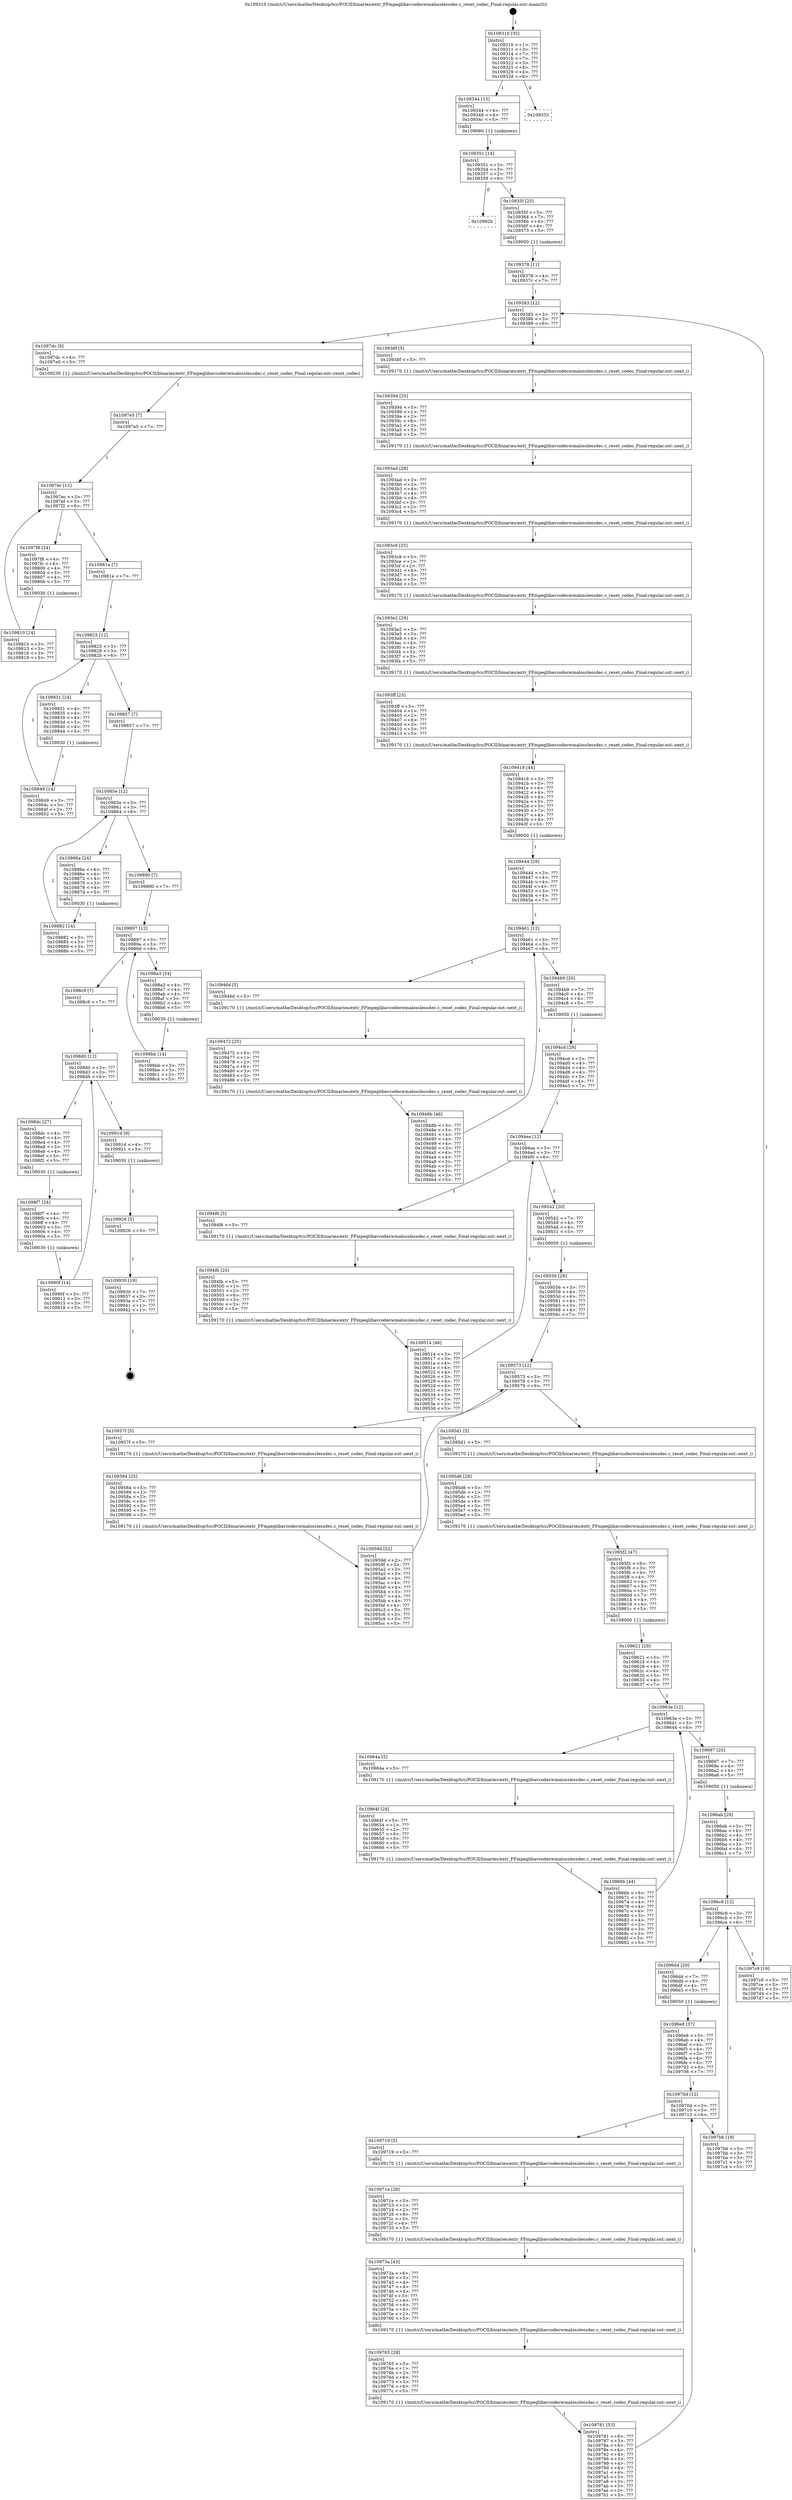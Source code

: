 digraph "0x109310" {
  label = "0x109310 (/mnt/c/Users/mathe/Desktop/tcc/POCII/binaries/extr_FFmpeglibavcodecwmalosslessdec.c_reset_codec_Final-regular.out::main(0))"
  labelloc = "t"
  node[shape=record]

  Entry [label="",width=0.3,height=0.3,shape=circle,fillcolor=black,style=filled]
  "0x109310" [label="{
     0x109310 [35]\l
     | [instrs]\l
     &nbsp;&nbsp;0x109310 \<+1\>: ???\l
     &nbsp;&nbsp;0x109311 \<+3\>: ???\l
     &nbsp;&nbsp;0x109314 \<+7\>: ???\l
     &nbsp;&nbsp;0x10931b \<+7\>: ???\l
     &nbsp;&nbsp;0x109322 \<+3\>: ???\l
     &nbsp;&nbsp;0x109325 \<+4\>: ???\l
     &nbsp;&nbsp;0x109329 \<+4\>: ???\l
     &nbsp;&nbsp;0x10932d \<+6\>: ???\l
  }"]
  "0x109344" [label="{
     0x109344 [13]\l
     | [instrs]\l
     &nbsp;&nbsp;0x109344 \<+4\>: ???\l
     &nbsp;&nbsp;0x109348 \<+4\>: ???\l
     &nbsp;&nbsp;0x10934c \<+5\>: ???\l
     | [calls]\l
     &nbsp;&nbsp;0x109060 \{1\} (unknown)\l
  }"]
  "0x109333" [label="{
     0x109333\l
  }", style=dashed]
  "0x109351" [label="{
     0x109351 [14]\l
     | [instrs]\l
     &nbsp;&nbsp;0x109351 \<+3\>: ???\l
     &nbsp;&nbsp;0x109354 \<+3\>: ???\l
     &nbsp;&nbsp;0x109357 \<+2\>: ???\l
     &nbsp;&nbsp;0x109359 \<+6\>: ???\l
  }"]
  "0x10992b" [label="{
     0x10992b\l
  }", style=dashed]
  "0x10935f" [label="{
     0x10935f [25]\l
     | [instrs]\l
     &nbsp;&nbsp;0x10935f \<+5\>: ???\l
     &nbsp;&nbsp;0x109364 \<+7\>: ???\l
     &nbsp;&nbsp;0x10936b \<+4\>: ???\l
     &nbsp;&nbsp;0x10936f \<+4\>: ???\l
     &nbsp;&nbsp;0x109373 \<+5\>: ???\l
     | [calls]\l
     &nbsp;&nbsp;0x109050 \{1\} (unknown)\l
  }"]
  Exit [label="",width=0.3,height=0.3,shape=circle,fillcolor=black,style=filled,peripheries=2]
  "0x109383" [label="{
     0x109383 [12]\l
     | [instrs]\l
     &nbsp;&nbsp;0x109383 \<+3\>: ???\l
     &nbsp;&nbsp;0x109386 \<+3\>: ???\l
     &nbsp;&nbsp;0x109389 \<+6\>: ???\l
  }"]
  "0x1097dc" [label="{
     0x1097dc [9]\l
     | [instrs]\l
     &nbsp;&nbsp;0x1097dc \<+4\>: ???\l
     &nbsp;&nbsp;0x1097e0 \<+5\>: ???\l
     | [calls]\l
     &nbsp;&nbsp;0x109230 \{1\} (/mnt/c/Users/mathe/Desktop/tcc/POCII/binaries/extr_FFmpeglibavcodecwmalosslessdec.c_reset_codec_Final-regular.out::reset_codec)\l
  }"]
  "0x10938f" [label="{
     0x10938f [5]\l
     | [instrs]\l
     &nbsp;&nbsp;0x10938f \<+5\>: ???\l
     | [calls]\l
     &nbsp;&nbsp;0x109170 \{1\} (/mnt/c/Users/mathe/Desktop/tcc/POCII/binaries/extr_FFmpeglibavcodecwmalosslessdec.c_reset_codec_Final-regular.out::next_i)\l
  }"]
  "0x109394" [label="{
     0x109394 [25]\l
     | [instrs]\l
     &nbsp;&nbsp;0x109394 \<+5\>: ???\l
     &nbsp;&nbsp;0x109399 \<+1\>: ???\l
     &nbsp;&nbsp;0x10939a \<+2\>: ???\l
     &nbsp;&nbsp;0x10939c \<+6\>: ???\l
     &nbsp;&nbsp;0x1093a2 \<+3\>: ???\l
     &nbsp;&nbsp;0x1093a5 \<+3\>: ???\l
     &nbsp;&nbsp;0x1093a8 \<+5\>: ???\l
     | [calls]\l
     &nbsp;&nbsp;0x109170 \{1\} (/mnt/c/Users/mathe/Desktop/tcc/POCII/binaries/extr_FFmpeglibavcodecwmalosslessdec.c_reset_codec_Final-regular.out::next_i)\l
  }"]
  "0x1093ad" [label="{
     0x1093ad [28]\l
     | [instrs]\l
     &nbsp;&nbsp;0x1093ad \<+3\>: ???\l
     &nbsp;&nbsp;0x1093b0 \<+3\>: ???\l
     &nbsp;&nbsp;0x1093b3 \<+4\>: ???\l
     &nbsp;&nbsp;0x1093b7 \<+4\>: ???\l
     &nbsp;&nbsp;0x1093bb \<+4\>: ???\l
     &nbsp;&nbsp;0x1093bf \<+3\>: ???\l
     &nbsp;&nbsp;0x1093c2 \<+2\>: ???\l
     &nbsp;&nbsp;0x1093c4 \<+5\>: ???\l
     | [calls]\l
     &nbsp;&nbsp;0x109170 \{1\} (/mnt/c/Users/mathe/Desktop/tcc/POCII/binaries/extr_FFmpeglibavcodecwmalosslessdec.c_reset_codec_Final-regular.out::next_i)\l
  }"]
  "0x1093c9" [label="{
     0x1093c9 [25]\l
     | [instrs]\l
     &nbsp;&nbsp;0x1093c9 \<+5\>: ???\l
     &nbsp;&nbsp;0x1093ce \<+1\>: ???\l
     &nbsp;&nbsp;0x1093cf \<+2\>: ???\l
     &nbsp;&nbsp;0x1093d1 \<+6\>: ???\l
     &nbsp;&nbsp;0x1093d7 \<+3\>: ???\l
     &nbsp;&nbsp;0x1093da \<+3\>: ???\l
     &nbsp;&nbsp;0x1093dd \<+5\>: ???\l
     | [calls]\l
     &nbsp;&nbsp;0x109170 \{1\} (/mnt/c/Users/mathe/Desktop/tcc/POCII/binaries/extr_FFmpeglibavcodecwmalosslessdec.c_reset_codec_Final-regular.out::next_i)\l
  }"]
  "0x1093e2" [label="{
     0x1093e2 [29]\l
     | [instrs]\l
     &nbsp;&nbsp;0x1093e2 \<+3\>: ???\l
     &nbsp;&nbsp;0x1093e5 \<+3\>: ???\l
     &nbsp;&nbsp;0x1093e8 \<+4\>: ???\l
     &nbsp;&nbsp;0x1093ec \<+4\>: ???\l
     &nbsp;&nbsp;0x1093f0 \<+4\>: ???\l
     &nbsp;&nbsp;0x1093f4 \<+3\>: ???\l
     &nbsp;&nbsp;0x1093f7 \<+3\>: ???\l
     &nbsp;&nbsp;0x1093fa \<+5\>: ???\l
     | [calls]\l
     &nbsp;&nbsp;0x109170 \{1\} (/mnt/c/Users/mathe/Desktop/tcc/POCII/binaries/extr_FFmpeglibavcodecwmalosslessdec.c_reset_codec_Final-regular.out::next_i)\l
  }"]
  "0x1093ff" [label="{
     0x1093ff [25]\l
     | [instrs]\l
     &nbsp;&nbsp;0x1093ff \<+5\>: ???\l
     &nbsp;&nbsp;0x109404 \<+1\>: ???\l
     &nbsp;&nbsp;0x109405 \<+2\>: ???\l
     &nbsp;&nbsp;0x109407 \<+6\>: ???\l
     &nbsp;&nbsp;0x10940d \<+3\>: ???\l
     &nbsp;&nbsp;0x109410 \<+3\>: ???\l
     &nbsp;&nbsp;0x109413 \<+5\>: ???\l
     | [calls]\l
     &nbsp;&nbsp;0x109170 \{1\} (/mnt/c/Users/mathe/Desktop/tcc/POCII/binaries/extr_FFmpeglibavcodecwmalosslessdec.c_reset_codec_Final-regular.out::next_i)\l
  }"]
  "0x109418" [label="{
     0x109418 [44]\l
     | [instrs]\l
     &nbsp;&nbsp;0x109418 \<+3\>: ???\l
     &nbsp;&nbsp;0x10941b \<+3\>: ???\l
     &nbsp;&nbsp;0x10941e \<+4\>: ???\l
     &nbsp;&nbsp;0x109422 \<+4\>: ???\l
     &nbsp;&nbsp;0x109426 \<+4\>: ???\l
     &nbsp;&nbsp;0x10942a \<+3\>: ???\l
     &nbsp;&nbsp;0x10942d \<+3\>: ???\l
     &nbsp;&nbsp;0x109430 \<+7\>: ???\l
     &nbsp;&nbsp;0x109437 \<+4\>: ???\l
     &nbsp;&nbsp;0x10943b \<+4\>: ???\l
     &nbsp;&nbsp;0x10943f \<+5\>: ???\l
     | [calls]\l
     &nbsp;&nbsp;0x109050 \{1\} (unknown)\l
  }"]
  "0x109461" [label="{
     0x109461 [12]\l
     | [instrs]\l
     &nbsp;&nbsp;0x109461 \<+3\>: ???\l
     &nbsp;&nbsp;0x109464 \<+3\>: ???\l
     &nbsp;&nbsp;0x109467 \<+6\>: ???\l
  }"]
  "0x1094b9" [label="{
     0x1094b9 [20]\l
     | [instrs]\l
     &nbsp;&nbsp;0x1094b9 \<+7\>: ???\l
     &nbsp;&nbsp;0x1094c0 \<+4\>: ???\l
     &nbsp;&nbsp;0x1094c4 \<+4\>: ???\l
     &nbsp;&nbsp;0x1094c8 \<+5\>: ???\l
     | [calls]\l
     &nbsp;&nbsp;0x109050 \{1\} (unknown)\l
  }"]
  "0x10946d" [label="{
     0x10946d [5]\l
     | [instrs]\l
     &nbsp;&nbsp;0x10946d \<+5\>: ???\l
     | [calls]\l
     &nbsp;&nbsp;0x109170 \{1\} (/mnt/c/Users/mathe/Desktop/tcc/POCII/binaries/extr_FFmpeglibavcodecwmalosslessdec.c_reset_codec_Final-regular.out::next_i)\l
  }"]
  "0x109472" [label="{
     0x109472 [25]\l
     | [instrs]\l
     &nbsp;&nbsp;0x109472 \<+5\>: ???\l
     &nbsp;&nbsp;0x109477 \<+1\>: ???\l
     &nbsp;&nbsp;0x109478 \<+2\>: ???\l
     &nbsp;&nbsp;0x10947a \<+6\>: ???\l
     &nbsp;&nbsp;0x109480 \<+3\>: ???\l
     &nbsp;&nbsp;0x109483 \<+3\>: ???\l
     &nbsp;&nbsp;0x109486 \<+5\>: ???\l
     | [calls]\l
     &nbsp;&nbsp;0x109170 \{1\} (/mnt/c/Users/mathe/Desktop/tcc/POCII/binaries/extr_FFmpeglibavcodecwmalosslessdec.c_reset_codec_Final-regular.out::next_i)\l
  }"]
  "0x10948b" [label="{
     0x10948b [46]\l
     | [instrs]\l
     &nbsp;&nbsp;0x10948b \<+3\>: ???\l
     &nbsp;&nbsp;0x10948e \<+3\>: ???\l
     &nbsp;&nbsp;0x109491 \<+4\>: ???\l
     &nbsp;&nbsp;0x109495 \<+4\>: ???\l
     &nbsp;&nbsp;0x109499 \<+4\>: ???\l
     &nbsp;&nbsp;0x10949d \<+3\>: ???\l
     &nbsp;&nbsp;0x1094a0 \<+4\>: ???\l
     &nbsp;&nbsp;0x1094a4 \<+4\>: ???\l
     &nbsp;&nbsp;0x1094a8 \<+3\>: ???\l
     &nbsp;&nbsp;0x1094ab \<+3\>: ???\l
     &nbsp;&nbsp;0x1094ae \<+3\>: ???\l
     &nbsp;&nbsp;0x1094b1 \<+3\>: ???\l
     &nbsp;&nbsp;0x1094b4 \<+5\>: ???\l
  }"]
  "0x109444" [label="{
     0x109444 [29]\l
     | [instrs]\l
     &nbsp;&nbsp;0x109444 \<+3\>: ???\l
     &nbsp;&nbsp;0x109447 \<+4\>: ???\l
     &nbsp;&nbsp;0x10944b \<+4\>: ???\l
     &nbsp;&nbsp;0x10944f \<+4\>: ???\l
     &nbsp;&nbsp;0x109453 \<+3\>: ???\l
     &nbsp;&nbsp;0x109456 \<+4\>: ???\l
     &nbsp;&nbsp;0x10945a \<+7\>: ???\l
  }"]
  "0x1094ea" [label="{
     0x1094ea [12]\l
     | [instrs]\l
     &nbsp;&nbsp;0x1094ea \<+3\>: ???\l
     &nbsp;&nbsp;0x1094ed \<+3\>: ???\l
     &nbsp;&nbsp;0x1094f0 \<+6\>: ???\l
  }"]
  "0x109542" [label="{
     0x109542 [20]\l
     | [instrs]\l
     &nbsp;&nbsp;0x109542 \<+7\>: ???\l
     &nbsp;&nbsp;0x109549 \<+4\>: ???\l
     &nbsp;&nbsp;0x10954d \<+4\>: ???\l
     &nbsp;&nbsp;0x109551 \<+5\>: ???\l
     | [calls]\l
     &nbsp;&nbsp;0x109050 \{1\} (unknown)\l
  }"]
  "0x1094f6" [label="{
     0x1094f6 [5]\l
     | [instrs]\l
     &nbsp;&nbsp;0x1094f6 \<+5\>: ???\l
     | [calls]\l
     &nbsp;&nbsp;0x109170 \{1\} (/mnt/c/Users/mathe/Desktop/tcc/POCII/binaries/extr_FFmpeglibavcodecwmalosslessdec.c_reset_codec_Final-regular.out::next_i)\l
  }"]
  "0x1094fb" [label="{
     0x1094fb [25]\l
     | [instrs]\l
     &nbsp;&nbsp;0x1094fb \<+5\>: ???\l
     &nbsp;&nbsp;0x109500 \<+1\>: ???\l
     &nbsp;&nbsp;0x109501 \<+2\>: ???\l
     &nbsp;&nbsp;0x109503 \<+6\>: ???\l
     &nbsp;&nbsp;0x109509 \<+3\>: ???\l
     &nbsp;&nbsp;0x10950c \<+3\>: ???\l
     &nbsp;&nbsp;0x10950f \<+5\>: ???\l
     | [calls]\l
     &nbsp;&nbsp;0x109170 \{1\} (/mnt/c/Users/mathe/Desktop/tcc/POCII/binaries/extr_FFmpeglibavcodecwmalosslessdec.c_reset_codec_Final-regular.out::next_i)\l
  }"]
  "0x109514" [label="{
     0x109514 [46]\l
     | [instrs]\l
     &nbsp;&nbsp;0x109514 \<+3\>: ???\l
     &nbsp;&nbsp;0x109517 \<+3\>: ???\l
     &nbsp;&nbsp;0x10951a \<+4\>: ???\l
     &nbsp;&nbsp;0x10951e \<+4\>: ???\l
     &nbsp;&nbsp;0x109522 \<+4\>: ???\l
     &nbsp;&nbsp;0x109526 \<+3\>: ???\l
     &nbsp;&nbsp;0x109529 \<+4\>: ???\l
     &nbsp;&nbsp;0x10952d \<+4\>: ???\l
     &nbsp;&nbsp;0x109531 \<+3\>: ???\l
     &nbsp;&nbsp;0x109534 \<+3\>: ???\l
     &nbsp;&nbsp;0x109537 \<+3\>: ???\l
     &nbsp;&nbsp;0x10953a \<+3\>: ???\l
     &nbsp;&nbsp;0x10953d \<+5\>: ???\l
  }"]
  "0x1094cd" [label="{
     0x1094cd [29]\l
     | [instrs]\l
     &nbsp;&nbsp;0x1094cd \<+3\>: ???\l
     &nbsp;&nbsp;0x1094d0 \<+4\>: ???\l
     &nbsp;&nbsp;0x1094d4 \<+4\>: ???\l
     &nbsp;&nbsp;0x1094d8 \<+4\>: ???\l
     &nbsp;&nbsp;0x1094dc \<+3\>: ???\l
     &nbsp;&nbsp;0x1094df \<+4\>: ???\l
     &nbsp;&nbsp;0x1094e3 \<+7\>: ???\l
  }"]
  "0x109573" [label="{
     0x109573 [12]\l
     | [instrs]\l
     &nbsp;&nbsp;0x109573 \<+3\>: ???\l
     &nbsp;&nbsp;0x109576 \<+3\>: ???\l
     &nbsp;&nbsp;0x109579 \<+6\>: ???\l
  }"]
  "0x1095d1" [label="{
     0x1095d1 [5]\l
     | [instrs]\l
     &nbsp;&nbsp;0x1095d1 \<+5\>: ???\l
     | [calls]\l
     &nbsp;&nbsp;0x109170 \{1\} (/mnt/c/Users/mathe/Desktop/tcc/POCII/binaries/extr_FFmpeglibavcodecwmalosslessdec.c_reset_codec_Final-regular.out::next_i)\l
  }"]
  "0x10957f" [label="{
     0x10957f [5]\l
     | [instrs]\l
     &nbsp;&nbsp;0x10957f \<+5\>: ???\l
     | [calls]\l
     &nbsp;&nbsp;0x109170 \{1\} (/mnt/c/Users/mathe/Desktop/tcc/POCII/binaries/extr_FFmpeglibavcodecwmalosslessdec.c_reset_codec_Final-regular.out::next_i)\l
  }"]
  "0x109584" [label="{
     0x109584 [25]\l
     | [instrs]\l
     &nbsp;&nbsp;0x109584 \<+5\>: ???\l
     &nbsp;&nbsp;0x109589 \<+1\>: ???\l
     &nbsp;&nbsp;0x10958a \<+2\>: ???\l
     &nbsp;&nbsp;0x10958c \<+6\>: ???\l
     &nbsp;&nbsp;0x109592 \<+3\>: ???\l
     &nbsp;&nbsp;0x109595 \<+3\>: ???\l
     &nbsp;&nbsp;0x109598 \<+5\>: ???\l
     | [calls]\l
     &nbsp;&nbsp;0x109170 \{1\} (/mnt/c/Users/mathe/Desktop/tcc/POCII/binaries/extr_FFmpeglibavcodecwmalosslessdec.c_reset_codec_Final-regular.out::next_i)\l
  }"]
  "0x10959d" [label="{
     0x10959d [52]\l
     | [instrs]\l
     &nbsp;&nbsp;0x10959d \<+2\>: ???\l
     &nbsp;&nbsp;0x10959f \<+3\>: ???\l
     &nbsp;&nbsp;0x1095a2 \<+3\>: ???\l
     &nbsp;&nbsp;0x1095a5 \<+3\>: ???\l
     &nbsp;&nbsp;0x1095a8 \<+4\>: ???\l
     &nbsp;&nbsp;0x1095ac \<+4\>: ???\l
     &nbsp;&nbsp;0x1095b0 \<+4\>: ???\l
     &nbsp;&nbsp;0x1095b4 \<+3\>: ???\l
     &nbsp;&nbsp;0x1095b7 \<+4\>: ???\l
     &nbsp;&nbsp;0x1095bb \<+4\>: ???\l
     &nbsp;&nbsp;0x1095bf \<+4\>: ???\l
     &nbsp;&nbsp;0x1095c3 \<+3\>: ???\l
     &nbsp;&nbsp;0x1095c6 \<+3\>: ???\l
     &nbsp;&nbsp;0x1095c9 \<+3\>: ???\l
     &nbsp;&nbsp;0x1095cc \<+5\>: ???\l
  }"]
  "0x109556" [label="{
     0x109556 [29]\l
     | [instrs]\l
     &nbsp;&nbsp;0x109556 \<+3\>: ???\l
     &nbsp;&nbsp;0x109559 \<+4\>: ???\l
     &nbsp;&nbsp;0x10955d \<+4\>: ???\l
     &nbsp;&nbsp;0x109561 \<+4\>: ???\l
     &nbsp;&nbsp;0x109565 \<+3\>: ???\l
     &nbsp;&nbsp;0x109568 \<+4\>: ???\l
     &nbsp;&nbsp;0x10956c \<+7\>: ???\l
  }"]
  "0x1095d6" [label="{
     0x1095d6 [28]\l
     | [instrs]\l
     &nbsp;&nbsp;0x1095d6 \<+5\>: ???\l
     &nbsp;&nbsp;0x1095db \<+1\>: ???\l
     &nbsp;&nbsp;0x1095dc \<+2\>: ???\l
     &nbsp;&nbsp;0x1095de \<+6\>: ???\l
     &nbsp;&nbsp;0x1095e4 \<+3\>: ???\l
     &nbsp;&nbsp;0x1095e7 \<+6\>: ???\l
     &nbsp;&nbsp;0x1095ed \<+5\>: ???\l
     | [calls]\l
     &nbsp;&nbsp;0x109170 \{1\} (/mnt/c/Users/mathe/Desktop/tcc/POCII/binaries/extr_FFmpeglibavcodecwmalosslessdec.c_reset_codec_Final-regular.out::next_i)\l
  }"]
  "0x1095f2" [label="{
     0x1095f2 [47]\l
     | [instrs]\l
     &nbsp;&nbsp;0x1095f2 \<+6\>: ???\l
     &nbsp;&nbsp;0x1095f8 \<+3\>: ???\l
     &nbsp;&nbsp;0x1095fb \<+4\>: ???\l
     &nbsp;&nbsp;0x1095ff \<+4\>: ???\l
     &nbsp;&nbsp;0x109603 \<+4\>: ???\l
     &nbsp;&nbsp;0x109607 \<+3\>: ???\l
     &nbsp;&nbsp;0x10960a \<+3\>: ???\l
     &nbsp;&nbsp;0x10960d \<+7\>: ???\l
     &nbsp;&nbsp;0x109614 \<+4\>: ???\l
     &nbsp;&nbsp;0x109618 \<+4\>: ???\l
     &nbsp;&nbsp;0x10961c \<+5\>: ???\l
     | [calls]\l
     &nbsp;&nbsp;0x109050 \{1\} (unknown)\l
  }"]
  "0x10963e" [label="{
     0x10963e [12]\l
     | [instrs]\l
     &nbsp;&nbsp;0x10963e \<+3\>: ???\l
     &nbsp;&nbsp;0x109641 \<+3\>: ???\l
     &nbsp;&nbsp;0x109644 \<+6\>: ???\l
  }"]
  "0x109697" [label="{
     0x109697 [20]\l
     | [instrs]\l
     &nbsp;&nbsp;0x109697 \<+7\>: ???\l
     &nbsp;&nbsp;0x10969e \<+4\>: ???\l
     &nbsp;&nbsp;0x1096a2 \<+4\>: ???\l
     &nbsp;&nbsp;0x1096a6 \<+5\>: ???\l
     | [calls]\l
     &nbsp;&nbsp;0x109050 \{1\} (unknown)\l
  }"]
  "0x10964a" [label="{
     0x10964a [5]\l
     | [instrs]\l
     &nbsp;&nbsp;0x10964a \<+5\>: ???\l
     | [calls]\l
     &nbsp;&nbsp;0x109170 \{1\} (/mnt/c/Users/mathe/Desktop/tcc/POCII/binaries/extr_FFmpeglibavcodecwmalosslessdec.c_reset_codec_Final-regular.out::next_i)\l
  }"]
  "0x10964f" [label="{
     0x10964f [28]\l
     | [instrs]\l
     &nbsp;&nbsp;0x10964f \<+5\>: ???\l
     &nbsp;&nbsp;0x109654 \<+1\>: ???\l
     &nbsp;&nbsp;0x109655 \<+2\>: ???\l
     &nbsp;&nbsp;0x109657 \<+6\>: ???\l
     &nbsp;&nbsp;0x10965d \<+3\>: ???\l
     &nbsp;&nbsp;0x109660 \<+6\>: ???\l
     &nbsp;&nbsp;0x109666 \<+5\>: ???\l
     | [calls]\l
     &nbsp;&nbsp;0x109170 \{1\} (/mnt/c/Users/mathe/Desktop/tcc/POCII/binaries/extr_FFmpeglibavcodecwmalosslessdec.c_reset_codec_Final-regular.out::next_i)\l
  }"]
  "0x10966b" [label="{
     0x10966b [44]\l
     | [instrs]\l
     &nbsp;&nbsp;0x10966b \<+6\>: ???\l
     &nbsp;&nbsp;0x109671 \<+3\>: ???\l
     &nbsp;&nbsp;0x109674 \<+4\>: ???\l
     &nbsp;&nbsp;0x109678 \<+4\>: ???\l
     &nbsp;&nbsp;0x10967c \<+4\>: ???\l
     &nbsp;&nbsp;0x109680 \<+3\>: ???\l
     &nbsp;&nbsp;0x109683 \<+4\>: ???\l
     &nbsp;&nbsp;0x109687 \<+2\>: ???\l
     &nbsp;&nbsp;0x109689 \<+3\>: ???\l
     &nbsp;&nbsp;0x10968c \<+3\>: ???\l
     &nbsp;&nbsp;0x10968f \<+3\>: ???\l
     &nbsp;&nbsp;0x109692 \<+5\>: ???\l
  }"]
  "0x109621" [label="{
     0x109621 [29]\l
     | [instrs]\l
     &nbsp;&nbsp;0x109621 \<+3\>: ???\l
     &nbsp;&nbsp;0x109624 \<+4\>: ???\l
     &nbsp;&nbsp;0x109628 \<+4\>: ???\l
     &nbsp;&nbsp;0x10962c \<+4\>: ???\l
     &nbsp;&nbsp;0x109630 \<+3\>: ???\l
     &nbsp;&nbsp;0x109633 \<+4\>: ???\l
     &nbsp;&nbsp;0x109637 \<+7\>: ???\l
  }"]
  "0x1096c8" [label="{
     0x1096c8 [12]\l
     | [instrs]\l
     &nbsp;&nbsp;0x1096c8 \<+3\>: ???\l
     &nbsp;&nbsp;0x1096cb \<+3\>: ???\l
     &nbsp;&nbsp;0x1096ce \<+6\>: ???\l
  }"]
  "0x1097c9" [label="{
     0x1097c9 [19]\l
     | [instrs]\l
     &nbsp;&nbsp;0x1097c9 \<+5\>: ???\l
     &nbsp;&nbsp;0x1097ce \<+3\>: ???\l
     &nbsp;&nbsp;0x1097d1 \<+3\>: ???\l
     &nbsp;&nbsp;0x1097d4 \<+3\>: ???\l
     &nbsp;&nbsp;0x1097d7 \<+5\>: ???\l
  }"]
  "0x1096d4" [label="{
     0x1096d4 [20]\l
     | [instrs]\l
     &nbsp;&nbsp;0x1096d4 \<+7\>: ???\l
     &nbsp;&nbsp;0x1096db \<+4\>: ???\l
     &nbsp;&nbsp;0x1096df \<+4\>: ???\l
     &nbsp;&nbsp;0x1096e3 \<+5\>: ???\l
     | [calls]\l
     &nbsp;&nbsp;0x109050 \{1\} (unknown)\l
  }"]
  "0x10970d" [label="{
     0x10970d [12]\l
     | [instrs]\l
     &nbsp;&nbsp;0x10970d \<+3\>: ???\l
     &nbsp;&nbsp;0x109710 \<+3\>: ???\l
     &nbsp;&nbsp;0x109713 \<+6\>: ???\l
  }"]
  "0x1097b6" [label="{
     0x1097b6 [19]\l
     | [instrs]\l
     &nbsp;&nbsp;0x1097b6 \<+5\>: ???\l
     &nbsp;&nbsp;0x1097bb \<+3\>: ???\l
     &nbsp;&nbsp;0x1097be \<+3\>: ???\l
     &nbsp;&nbsp;0x1097c1 \<+3\>: ???\l
     &nbsp;&nbsp;0x1097c4 \<+5\>: ???\l
  }"]
  "0x109719" [label="{
     0x109719 [5]\l
     | [instrs]\l
     &nbsp;&nbsp;0x109719 \<+5\>: ???\l
     | [calls]\l
     &nbsp;&nbsp;0x109170 \{1\} (/mnt/c/Users/mathe/Desktop/tcc/POCII/binaries/extr_FFmpeglibavcodecwmalosslessdec.c_reset_codec_Final-regular.out::next_i)\l
  }"]
  "0x10971e" [label="{
     0x10971e [28]\l
     | [instrs]\l
     &nbsp;&nbsp;0x10971e \<+5\>: ???\l
     &nbsp;&nbsp;0x109723 \<+1\>: ???\l
     &nbsp;&nbsp;0x109724 \<+2\>: ???\l
     &nbsp;&nbsp;0x109726 \<+6\>: ???\l
     &nbsp;&nbsp;0x10972c \<+3\>: ???\l
     &nbsp;&nbsp;0x10972f \<+6\>: ???\l
     &nbsp;&nbsp;0x109735 \<+5\>: ???\l
     | [calls]\l
     &nbsp;&nbsp;0x109170 \{1\} (/mnt/c/Users/mathe/Desktop/tcc/POCII/binaries/extr_FFmpeglibavcodecwmalosslessdec.c_reset_codec_Final-regular.out::next_i)\l
  }"]
  "0x10973a" [label="{
     0x10973a [43]\l
     | [instrs]\l
     &nbsp;&nbsp;0x10973a \<+6\>: ???\l
     &nbsp;&nbsp;0x109740 \<+3\>: ???\l
     &nbsp;&nbsp;0x109743 \<+4\>: ???\l
     &nbsp;&nbsp;0x109747 \<+4\>: ???\l
     &nbsp;&nbsp;0x10974b \<+4\>: ???\l
     &nbsp;&nbsp;0x10974f \<+3\>: ???\l
     &nbsp;&nbsp;0x109752 \<+4\>: ???\l
     &nbsp;&nbsp;0x109756 \<+4\>: ???\l
     &nbsp;&nbsp;0x10975a \<+4\>: ???\l
     &nbsp;&nbsp;0x10975e \<+2\>: ???\l
     &nbsp;&nbsp;0x109760 \<+5\>: ???\l
     | [calls]\l
     &nbsp;&nbsp;0x109170 \{1\} (/mnt/c/Users/mathe/Desktop/tcc/POCII/binaries/extr_FFmpeglibavcodecwmalosslessdec.c_reset_codec_Final-regular.out::next_i)\l
  }"]
  "0x109765" [label="{
     0x109765 [28]\l
     | [instrs]\l
     &nbsp;&nbsp;0x109765 \<+5\>: ???\l
     &nbsp;&nbsp;0x10976a \<+1\>: ???\l
     &nbsp;&nbsp;0x10976b \<+2\>: ???\l
     &nbsp;&nbsp;0x10976d \<+6\>: ???\l
     &nbsp;&nbsp;0x109773 \<+3\>: ???\l
     &nbsp;&nbsp;0x109776 \<+6\>: ???\l
     &nbsp;&nbsp;0x10977c \<+5\>: ???\l
     | [calls]\l
     &nbsp;&nbsp;0x109170 \{1\} (/mnt/c/Users/mathe/Desktop/tcc/POCII/binaries/extr_FFmpeglibavcodecwmalosslessdec.c_reset_codec_Final-regular.out::next_i)\l
  }"]
  "0x109781" [label="{
     0x109781 [53]\l
     | [instrs]\l
     &nbsp;&nbsp;0x109781 \<+6\>: ???\l
     &nbsp;&nbsp;0x109787 \<+3\>: ???\l
     &nbsp;&nbsp;0x10978a \<+4\>: ???\l
     &nbsp;&nbsp;0x10978e \<+4\>: ???\l
     &nbsp;&nbsp;0x109792 \<+4\>: ???\l
     &nbsp;&nbsp;0x109796 \<+3\>: ???\l
     &nbsp;&nbsp;0x109799 \<+4\>: ???\l
     &nbsp;&nbsp;0x10979d \<+4\>: ???\l
     &nbsp;&nbsp;0x1097a1 \<+4\>: ???\l
     &nbsp;&nbsp;0x1097a5 \<+3\>: ???\l
     &nbsp;&nbsp;0x1097a8 \<+3\>: ???\l
     &nbsp;&nbsp;0x1097ab \<+3\>: ???\l
     &nbsp;&nbsp;0x1097ae \<+3\>: ???\l
     &nbsp;&nbsp;0x1097b1 \<+5\>: ???\l
  }"]
  "0x1096e8" [label="{
     0x1096e8 [37]\l
     | [instrs]\l
     &nbsp;&nbsp;0x1096e8 \<+3\>: ???\l
     &nbsp;&nbsp;0x1096eb \<+4\>: ???\l
     &nbsp;&nbsp;0x1096ef \<+4\>: ???\l
     &nbsp;&nbsp;0x1096f3 \<+4\>: ???\l
     &nbsp;&nbsp;0x1096f7 \<+3\>: ???\l
     &nbsp;&nbsp;0x1096fa \<+4\>: ???\l
     &nbsp;&nbsp;0x1096fe \<+4\>: ???\l
     &nbsp;&nbsp;0x109702 \<+4\>: ???\l
     &nbsp;&nbsp;0x109706 \<+7\>: ???\l
  }"]
  "0x109930" [label="{
     0x109930 [19]\l
     | [instrs]\l
     &nbsp;&nbsp;0x109930 \<+7\>: ???\l
     &nbsp;&nbsp;0x109937 \<+3\>: ???\l
     &nbsp;&nbsp;0x10993a \<+7\>: ???\l
     &nbsp;&nbsp;0x109941 \<+1\>: ???\l
     &nbsp;&nbsp;0x109942 \<+1\>: ???\l
  }"]
  "0x1096ab" [label="{
     0x1096ab [29]\l
     | [instrs]\l
     &nbsp;&nbsp;0x1096ab \<+3\>: ???\l
     &nbsp;&nbsp;0x1096ae \<+4\>: ???\l
     &nbsp;&nbsp;0x1096b2 \<+4\>: ???\l
     &nbsp;&nbsp;0x1096b6 \<+4\>: ???\l
     &nbsp;&nbsp;0x1096ba \<+3\>: ???\l
     &nbsp;&nbsp;0x1096bd \<+4\>: ???\l
     &nbsp;&nbsp;0x1096c1 \<+7\>: ???\l
  }"]
  "0x109926" [label="{
     0x109926 [5]\l
     | [instrs]\l
     &nbsp;&nbsp;0x109926 \<+5\>: ???\l
  }"]
  "0x109378" [label="{
     0x109378 [11]\l
     | [instrs]\l
     &nbsp;&nbsp;0x109378 \<+4\>: ???\l
     &nbsp;&nbsp;0x10937c \<+7\>: ???\l
  }"]
  "0x1097ec" [label="{
     0x1097ec [12]\l
     | [instrs]\l
     &nbsp;&nbsp;0x1097ec \<+3\>: ???\l
     &nbsp;&nbsp;0x1097ef \<+3\>: ???\l
     &nbsp;&nbsp;0x1097f2 \<+6\>: ???\l
  }"]
  "0x109825" [label="{
     0x109825 [12]\l
     | [instrs]\l
     &nbsp;&nbsp;0x109825 \<+3\>: ???\l
     &nbsp;&nbsp;0x109828 \<+3\>: ???\l
     &nbsp;&nbsp;0x10982b \<+6\>: ???\l
  }"]
  "0x1097f8" [label="{
     0x1097f8 [24]\l
     | [instrs]\l
     &nbsp;&nbsp;0x1097f8 \<+4\>: ???\l
     &nbsp;&nbsp;0x1097fc \<+4\>: ???\l
     &nbsp;&nbsp;0x109800 \<+4\>: ???\l
     &nbsp;&nbsp;0x109804 \<+3\>: ???\l
     &nbsp;&nbsp;0x109807 \<+4\>: ???\l
     &nbsp;&nbsp;0x10980b \<+5\>: ???\l
     | [calls]\l
     &nbsp;&nbsp;0x109030 \{1\} (unknown)\l
  }"]
  "0x109810" [label="{
     0x109810 [14]\l
     | [instrs]\l
     &nbsp;&nbsp;0x109810 \<+3\>: ???\l
     &nbsp;&nbsp;0x109813 \<+3\>: ???\l
     &nbsp;&nbsp;0x109816 \<+3\>: ???\l
     &nbsp;&nbsp;0x109819 \<+5\>: ???\l
  }"]
  "0x1097e5" [label="{
     0x1097e5 [7]\l
     | [instrs]\l
     &nbsp;&nbsp;0x1097e5 \<+7\>: ???\l
  }"]
  "0x10985e" [label="{
     0x10985e [12]\l
     | [instrs]\l
     &nbsp;&nbsp;0x10985e \<+3\>: ???\l
     &nbsp;&nbsp;0x109861 \<+3\>: ???\l
     &nbsp;&nbsp;0x109864 \<+6\>: ???\l
  }"]
  "0x109831" [label="{
     0x109831 [24]\l
     | [instrs]\l
     &nbsp;&nbsp;0x109831 \<+4\>: ???\l
     &nbsp;&nbsp;0x109835 \<+4\>: ???\l
     &nbsp;&nbsp;0x109839 \<+4\>: ???\l
     &nbsp;&nbsp;0x10983d \<+3\>: ???\l
     &nbsp;&nbsp;0x109840 \<+4\>: ???\l
     &nbsp;&nbsp;0x109844 \<+5\>: ???\l
     | [calls]\l
     &nbsp;&nbsp;0x109030 \{1\} (unknown)\l
  }"]
  "0x109849" [label="{
     0x109849 [14]\l
     | [instrs]\l
     &nbsp;&nbsp;0x109849 \<+3\>: ???\l
     &nbsp;&nbsp;0x10984c \<+3\>: ???\l
     &nbsp;&nbsp;0x10984f \<+3\>: ???\l
     &nbsp;&nbsp;0x109852 \<+5\>: ???\l
  }"]
  "0x10981e" [label="{
     0x10981e [7]\l
     | [instrs]\l
     &nbsp;&nbsp;0x10981e \<+7\>: ???\l
  }"]
  "0x109897" [label="{
     0x109897 [12]\l
     | [instrs]\l
     &nbsp;&nbsp;0x109897 \<+3\>: ???\l
     &nbsp;&nbsp;0x10989a \<+3\>: ???\l
     &nbsp;&nbsp;0x10989d \<+6\>: ???\l
  }"]
  "0x10986a" [label="{
     0x10986a [24]\l
     | [instrs]\l
     &nbsp;&nbsp;0x10986a \<+4\>: ???\l
     &nbsp;&nbsp;0x10986e \<+4\>: ???\l
     &nbsp;&nbsp;0x109872 \<+4\>: ???\l
     &nbsp;&nbsp;0x109876 \<+3\>: ???\l
     &nbsp;&nbsp;0x109879 \<+4\>: ???\l
     &nbsp;&nbsp;0x10987d \<+5\>: ???\l
     | [calls]\l
     &nbsp;&nbsp;0x109030 \{1\} (unknown)\l
  }"]
  "0x109882" [label="{
     0x109882 [14]\l
     | [instrs]\l
     &nbsp;&nbsp;0x109882 \<+3\>: ???\l
     &nbsp;&nbsp;0x109885 \<+3\>: ???\l
     &nbsp;&nbsp;0x109888 \<+3\>: ???\l
     &nbsp;&nbsp;0x10988b \<+5\>: ???\l
  }"]
  "0x109857" [label="{
     0x109857 [7]\l
     | [instrs]\l
     &nbsp;&nbsp;0x109857 \<+7\>: ???\l
  }"]
  "0x1098d0" [label="{
     0x1098d0 [12]\l
     | [instrs]\l
     &nbsp;&nbsp;0x1098d0 \<+3\>: ???\l
     &nbsp;&nbsp;0x1098d3 \<+3\>: ???\l
     &nbsp;&nbsp;0x1098d6 \<+6\>: ???\l
  }"]
  "0x1098a3" [label="{
     0x1098a3 [24]\l
     | [instrs]\l
     &nbsp;&nbsp;0x1098a3 \<+4\>: ???\l
     &nbsp;&nbsp;0x1098a7 \<+4\>: ???\l
     &nbsp;&nbsp;0x1098ab \<+4\>: ???\l
     &nbsp;&nbsp;0x1098af \<+3\>: ???\l
     &nbsp;&nbsp;0x1098b2 \<+4\>: ???\l
     &nbsp;&nbsp;0x1098b6 \<+5\>: ???\l
     | [calls]\l
     &nbsp;&nbsp;0x109030 \{1\} (unknown)\l
  }"]
  "0x1098bb" [label="{
     0x1098bb [14]\l
     | [instrs]\l
     &nbsp;&nbsp;0x1098bb \<+3\>: ???\l
     &nbsp;&nbsp;0x1098be \<+3\>: ???\l
     &nbsp;&nbsp;0x1098c1 \<+3\>: ???\l
     &nbsp;&nbsp;0x1098c4 \<+5\>: ???\l
  }"]
  "0x109890" [label="{
     0x109890 [7]\l
     | [instrs]\l
     &nbsp;&nbsp;0x109890 \<+7\>: ???\l
  }"]
  "0x10991d" [label="{
     0x10991d [9]\l
     | [instrs]\l
     &nbsp;&nbsp;0x10991d \<+4\>: ???\l
     &nbsp;&nbsp;0x109921 \<+5\>: ???\l
     | [calls]\l
     &nbsp;&nbsp;0x109030 \{1\} (unknown)\l
  }"]
  "0x1098dc" [label="{
     0x1098dc [27]\l
     | [instrs]\l
     &nbsp;&nbsp;0x1098dc \<+4\>: ???\l
     &nbsp;&nbsp;0x1098e0 \<+4\>: ???\l
     &nbsp;&nbsp;0x1098e4 \<+4\>: ???\l
     &nbsp;&nbsp;0x1098e8 \<+3\>: ???\l
     &nbsp;&nbsp;0x1098eb \<+4\>: ???\l
     &nbsp;&nbsp;0x1098ef \<+3\>: ???\l
     &nbsp;&nbsp;0x1098f2 \<+5\>: ???\l
     | [calls]\l
     &nbsp;&nbsp;0x109030 \{1\} (unknown)\l
  }"]
  "0x1098f7" [label="{
     0x1098f7 [24]\l
     | [instrs]\l
     &nbsp;&nbsp;0x1098f7 \<+4\>: ???\l
     &nbsp;&nbsp;0x1098fb \<+4\>: ???\l
     &nbsp;&nbsp;0x1098ff \<+4\>: ???\l
     &nbsp;&nbsp;0x109903 \<+3\>: ???\l
     &nbsp;&nbsp;0x109906 \<+4\>: ???\l
     &nbsp;&nbsp;0x10990a \<+5\>: ???\l
     | [calls]\l
     &nbsp;&nbsp;0x109030 \{1\} (unknown)\l
  }"]
  "0x10990f" [label="{
     0x10990f [14]\l
     | [instrs]\l
     &nbsp;&nbsp;0x10990f \<+3\>: ???\l
     &nbsp;&nbsp;0x109912 \<+3\>: ???\l
     &nbsp;&nbsp;0x109915 \<+3\>: ???\l
     &nbsp;&nbsp;0x109918 \<+5\>: ???\l
  }"]
  "0x1098c9" [label="{
     0x1098c9 [7]\l
     | [instrs]\l
     &nbsp;&nbsp;0x1098c9 \<+7\>: ???\l
  }"]
  Entry -> "0x109310" [label=" 1"]
  "0x109310" -> "0x109344" [label=" 1"]
  "0x109310" -> "0x109333" [label=" 0"]
  "0x109344" -> "0x109351" [label=" 1"]
  "0x109351" -> "0x10992b" [label=" 0"]
  "0x109351" -> "0x10935f" [label=" 1"]
  "0x109930" -> Exit [label=" 1"]
  "0x10935f" -> "0x109378" [label=" 1"]
  "0x109383" -> "0x1097dc" [label=" 1"]
  "0x109383" -> "0x10938f" [label=" 1"]
  "0x10938f" -> "0x109394" [label=" 1"]
  "0x109394" -> "0x1093ad" [label=" 1"]
  "0x1093ad" -> "0x1093c9" [label=" 1"]
  "0x1093c9" -> "0x1093e2" [label=" 1"]
  "0x1093e2" -> "0x1093ff" [label=" 1"]
  "0x1093ff" -> "0x109418" [label=" 1"]
  "0x109418" -> "0x109444" [label=" 1"]
  "0x109461" -> "0x1094b9" [label=" 1"]
  "0x109461" -> "0x10946d" [label=" 1"]
  "0x10946d" -> "0x109472" [label=" 1"]
  "0x109472" -> "0x10948b" [label=" 1"]
  "0x109444" -> "0x109461" [label=" 1"]
  "0x10948b" -> "0x109461" [label=" 1"]
  "0x1094b9" -> "0x1094cd" [label=" 1"]
  "0x1094ea" -> "0x109542" [label=" 1"]
  "0x1094ea" -> "0x1094f6" [label=" 1"]
  "0x1094f6" -> "0x1094fb" [label=" 1"]
  "0x1094fb" -> "0x109514" [label=" 1"]
  "0x1094cd" -> "0x1094ea" [label=" 1"]
  "0x109514" -> "0x1094ea" [label=" 1"]
  "0x109542" -> "0x109556" [label=" 1"]
  "0x109573" -> "0x1095d1" [label=" 1"]
  "0x109573" -> "0x10957f" [label=" 1"]
  "0x10957f" -> "0x109584" [label=" 1"]
  "0x109584" -> "0x10959d" [label=" 1"]
  "0x109556" -> "0x109573" [label=" 1"]
  "0x10959d" -> "0x109573" [label=" 1"]
  "0x1095d1" -> "0x1095d6" [label=" 1"]
  "0x1095d6" -> "0x1095f2" [label=" 1"]
  "0x1095f2" -> "0x109621" [label=" 1"]
  "0x10963e" -> "0x109697" [label=" 1"]
  "0x10963e" -> "0x10964a" [label=" 1"]
  "0x10964a" -> "0x10964f" [label=" 1"]
  "0x10964f" -> "0x10966b" [label=" 1"]
  "0x109621" -> "0x10963e" [label=" 1"]
  "0x10966b" -> "0x10963e" [label=" 1"]
  "0x109697" -> "0x1096ab" [label=" 1"]
  "0x1096c8" -> "0x1097c9" [label=" 1"]
  "0x1096c8" -> "0x1096d4" [label=" 1"]
  "0x1096d4" -> "0x1096e8" [label=" 1"]
  "0x10970d" -> "0x1097b6" [label=" 1"]
  "0x10970d" -> "0x109719" [label=" 1"]
  "0x109719" -> "0x10971e" [label=" 1"]
  "0x10971e" -> "0x10973a" [label=" 1"]
  "0x10973a" -> "0x109765" [label=" 1"]
  "0x109765" -> "0x109781" [label=" 1"]
  "0x1096e8" -> "0x10970d" [label=" 1"]
  "0x109781" -> "0x10970d" [label=" 1"]
  "0x109926" -> "0x109930" [label=" 1"]
  "0x1096ab" -> "0x1096c8" [label=" 1"]
  "0x1097b6" -> "0x1096c8" [label=" 1"]
  "0x10991d" -> "0x109926" [label=" 1"]
  "0x109378" -> "0x109383" [label=" 1"]
  "0x1097c9" -> "0x109383" [label=" 1"]
  "0x1097dc" -> "0x1097e5" [label=" 1"]
  "0x1097ec" -> "0x10981e" [label=" 1"]
  "0x1097ec" -> "0x1097f8" [label=" 1"]
  "0x1097f8" -> "0x109810" [label=" 1"]
  "0x1097e5" -> "0x1097ec" [label=" 1"]
  "0x109810" -> "0x1097ec" [label=" 1"]
  "0x109825" -> "0x109857" [label=" 1"]
  "0x109825" -> "0x109831" [label=" 1"]
  "0x109831" -> "0x109849" [label=" 1"]
  "0x10981e" -> "0x109825" [label=" 1"]
  "0x109849" -> "0x109825" [label=" 1"]
  "0x10985e" -> "0x109890" [label=" 1"]
  "0x10985e" -> "0x10986a" [label=" 1"]
  "0x10986a" -> "0x109882" [label=" 1"]
  "0x109857" -> "0x10985e" [label=" 1"]
  "0x109882" -> "0x10985e" [label=" 1"]
  "0x109897" -> "0x1098c9" [label=" 1"]
  "0x109897" -> "0x1098a3" [label=" 1"]
  "0x1098a3" -> "0x1098bb" [label=" 1"]
  "0x109890" -> "0x109897" [label=" 1"]
  "0x1098bb" -> "0x109897" [label=" 1"]
  "0x1098d0" -> "0x10991d" [label=" 1"]
  "0x1098d0" -> "0x1098dc" [label=" 1"]
  "0x1098dc" -> "0x1098f7" [label=" 1"]
  "0x1098f7" -> "0x10990f" [label=" 1"]
  "0x1098c9" -> "0x1098d0" [label=" 1"]
  "0x10990f" -> "0x1098d0" [label=" 1"]
}
